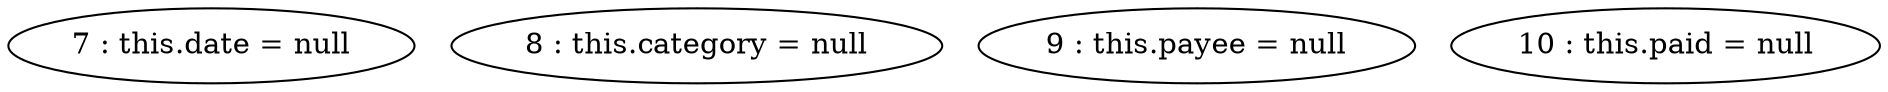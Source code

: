 digraph G {
"7 : this.date = null"
"8 : this.category = null"
"9 : this.payee = null"
"10 : this.paid = null"
}
